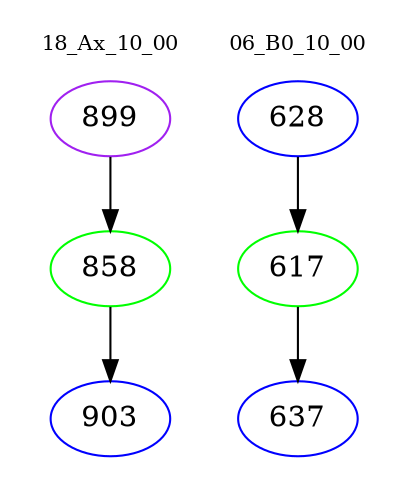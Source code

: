 digraph{
subgraph cluster_0 {
color = white
label = "18_Ax_10_00";
fontsize=10;
T0_899 [label="899", color="purple"]
T0_899 -> T0_858 [color="black"]
T0_858 [label="858", color="green"]
T0_858 -> T0_903 [color="black"]
T0_903 [label="903", color="blue"]
}
subgraph cluster_1 {
color = white
label = "06_B0_10_00";
fontsize=10;
T1_628 [label="628", color="blue"]
T1_628 -> T1_617 [color="black"]
T1_617 [label="617", color="green"]
T1_617 -> T1_637 [color="black"]
T1_637 [label="637", color="blue"]
}
}
